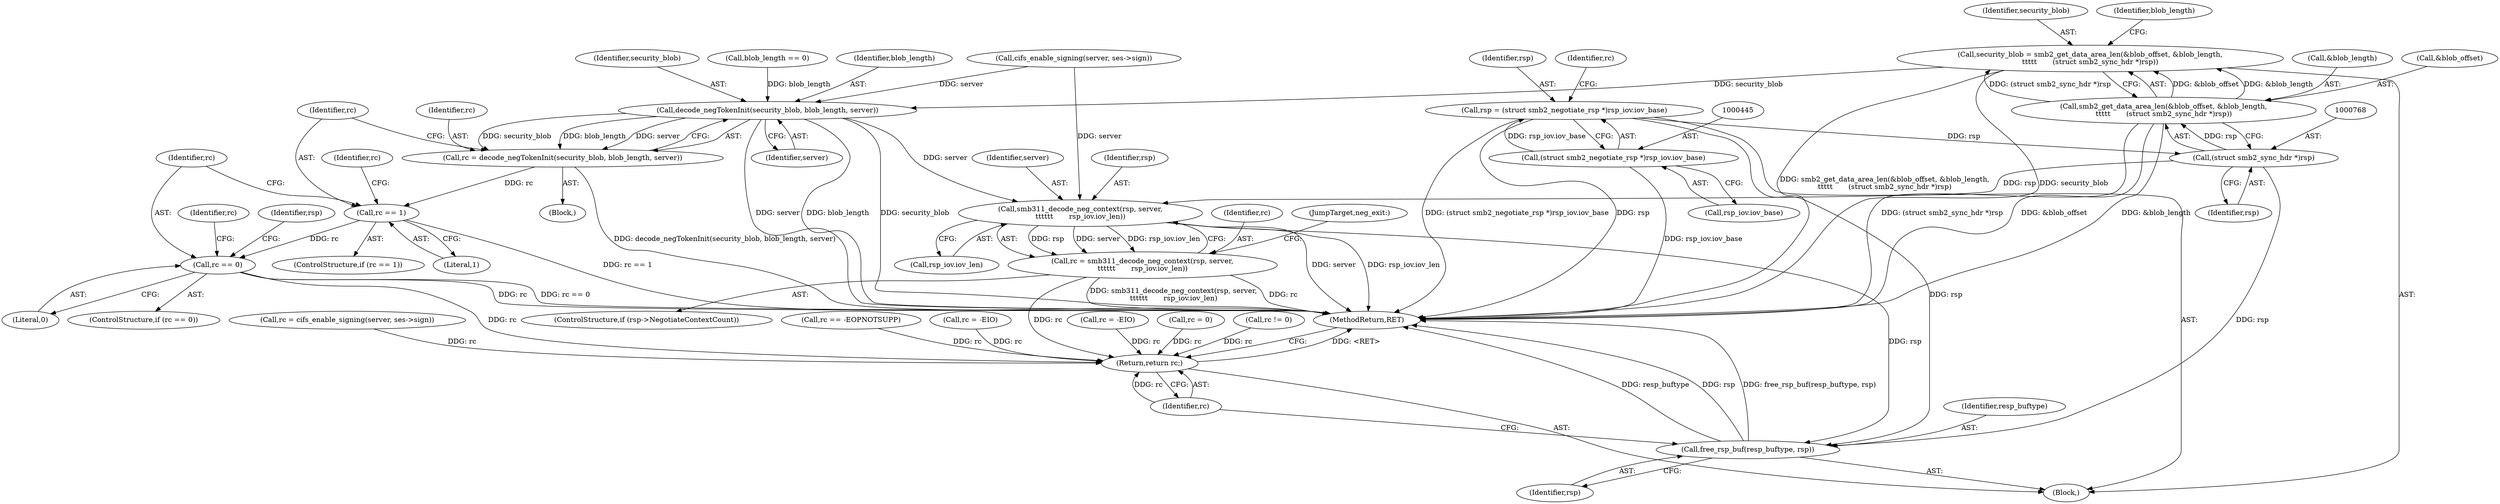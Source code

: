digraph "0_linux_b57a55e2200ede754e4dc9cce4ba9402544b9365@pointer" {
"1000760" [label="(Call,security_blob = smb2_get_data_area_len(&blob_offset, &blob_length,\n\t\t\t\t\t       (struct smb2_sync_hdr *)rsp))"];
"1000762" [label="(Call,smb2_get_data_area_len(&blob_offset, &blob_length,\n\t\t\t\t\t       (struct smb2_sync_hdr *)rsp))"];
"1000767" [label="(Call,(struct smb2_sync_hdr *)rsp)"];
"1000442" [label="(Call,rsp = (struct smb2_negotiate_rsp *)rsp_iov.iov_base)"];
"1000444" [label="(Call,(struct smb2_negotiate_rsp *)rsp_iov.iov_base)"];
"1000798" [label="(Call,decode_negTokenInit(security_blob, blob_length, server))"];
"1000796" [label="(Call,rc = decode_negTokenInit(security_blob, blob_length, server))"];
"1000803" [label="(Call,rc == 1)"];
"1000811" [label="(Call,rc == 0)"];
"1000846" [label="(Return,return rc;)"];
"1000832" [label="(Call,smb311_decode_neg_context(rsp, server,\n\t\t\t\t\t\t       rsp_iov.iov_len))"];
"1000830" [label="(Call,rc = smb311_decode_neg_context(rsp, server,\n\t\t\t\t\t\t       rsp_iov.iov_len))"];
"1000843" [label="(Call,free_rsp_buf(resp_buftype, rsp))"];
"1000762" [label="(Call,smb2_get_data_area_len(&blob_offset, &blob_length,\n\t\t\t\t\t       (struct smb2_sync_hdr *)rsp))"];
"1000442" [label="(Call,rsp = (struct smb2_negotiate_rsp *)rsp_iov.iov_base)"];
"1000830" [label="(Call,rc = smb311_decode_neg_context(rsp, server,\n\t\t\t\t\t\t       rsp_iov.iov_len))"];
"1000811" [label="(Call,rc == 0)"];
"1000444" [label="(Call,(struct smb2_negotiate_rsp *)rsp_iov.iov_base)"];
"1000842" [label="(JumpTarget,neg_exit:)"];
"1000461" [label="(Call,rc != 0)"];
"1000804" [label="(Identifier,rc)"];
"1000802" [label="(ControlStructure,if (rc == 1))"];
"1000796" [label="(Call,rc = decode_negTokenInit(security_blob, blob_length, server))"];
"1000815" [label="(Identifier,rc)"];
"1000826" [label="(ControlStructure,if (rsp->NegotiateContextCount))"];
"1000795" [label="(Block,)"];
"1000765" [label="(Call,&blob_length)"];
"1000114" [label="(Block,)"];
"1000821" [label="(Identifier,rsp)"];
"1000783" [label="(Call,rc = cifs_enable_signing(server, ses->sign))"];
"1000834" [label="(Identifier,server)"];
"1000443" [label="(Identifier,rsp)"];
"1000803" [label="(Call,rc == 1)"];
"1000846" [label="(Return,return rc;)"];
"1000450" [label="(Call,rc == -EOPNOTSUPP)"];
"1000813" [label="(Literal,0)"];
"1000446" [label="(Call,rsp_iov.iov_base)"];
"1000451" [label="(Identifier,rc)"];
"1000798" [label="(Call,decode_negTokenInit(security_blob, blob_length, server))"];
"1000800" [label="(Identifier,blob_length)"];
"1000760" [label="(Call,security_blob = smb2_get_data_area_len(&blob_offset, &blob_length,\n\t\t\t\t\t       (struct smb2_sync_hdr *)rsp))"];
"1000807" [label="(Identifier,rc)"];
"1000771" [label="(Call,blob_length == 0)"];
"1000847" [label="(Identifier,rc)"];
"1000833" [label="(Identifier,rsp)"];
"1000679" [label="(Call,rc = -EIO)"];
"1000831" [label="(Identifier,rc)"];
"1000812" [label="(Identifier,rc)"];
"1000845" [label="(Identifier,rsp)"];
"1000814" [label="(Call,rc = -EIO)"];
"1000848" [label="(MethodReturn,RET)"];
"1000805" [label="(Literal,1)"];
"1000761" [label="(Identifier,security_blob)"];
"1000769" [label="(Identifier,rsp)"];
"1000767" [label="(Call,(struct smb2_sync_hdr *)rsp)"];
"1000797" [label="(Identifier,rc)"];
"1000785" [label="(Call,cifs_enable_signing(server, ses->sign))"];
"1000835" [label="(Call,rsp_iov.iov_len)"];
"1000799" [label="(Identifier,security_blob)"];
"1000810" [label="(ControlStructure,if (rc == 0))"];
"1000772" [label="(Identifier,blob_length)"];
"1000763" [label="(Call,&blob_offset)"];
"1000832" [label="(Call,smb311_decode_neg_context(rsp, server,\n\t\t\t\t\t\t       rsp_iov.iov_len))"];
"1000843" [label="(Call,free_rsp_buf(resp_buftype, rsp))"];
"1000806" [label="(Call,rc = 0)"];
"1000801" [label="(Identifier,server)"];
"1000844" [label="(Identifier,resp_buftype)"];
"1000760" -> "1000114"  [label="AST: "];
"1000760" -> "1000762"  [label="CFG: "];
"1000761" -> "1000760"  [label="AST: "];
"1000762" -> "1000760"  [label="AST: "];
"1000772" -> "1000760"  [label="CFG: "];
"1000760" -> "1000848"  [label="DDG: smb2_get_data_area_len(&blob_offset, &blob_length,\n\t\t\t\t\t       (struct smb2_sync_hdr *)rsp)"];
"1000760" -> "1000848"  [label="DDG: security_blob"];
"1000762" -> "1000760"  [label="DDG: &blob_offset"];
"1000762" -> "1000760"  [label="DDG: &blob_length"];
"1000762" -> "1000760"  [label="DDG: (struct smb2_sync_hdr *)rsp"];
"1000760" -> "1000798"  [label="DDG: security_blob"];
"1000762" -> "1000767"  [label="CFG: "];
"1000763" -> "1000762"  [label="AST: "];
"1000765" -> "1000762"  [label="AST: "];
"1000767" -> "1000762"  [label="AST: "];
"1000762" -> "1000848"  [label="DDG: (struct smb2_sync_hdr *)rsp"];
"1000762" -> "1000848"  [label="DDG: &blob_offset"];
"1000762" -> "1000848"  [label="DDG: &blob_length"];
"1000767" -> "1000762"  [label="DDG: rsp"];
"1000767" -> "1000769"  [label="CFG: "];
"1000768" -> "1000767"  [label="AST: "];
"1000769" -> "1000767"  [label="AST: "];
"1000442" -> "1000767"  [label="DDG: rsp"];
"1000767" -> "1000832"  [label="DDG: rsp"];
"1000767" -> "1000843"  [label="DDG: rsp"];
"1000442" -> "1000114"  [label="AST: "];
"1000442" -> "1000444"  [label="CFG: "];
"1000443" -> "1000442"  [label="AST: "];
"1000444" -> "1000442"  [label="AST: "];
"1000451" -> "1000442"  [label="CFG: "];
"1000442" -> "1000848"  [label="DDG: rsp"];
"1000442" -> "1000848"  [label="DDG: (struct smb2_negotiate_rsp *)rsp_iov.iov_base"];
"1000444" -> "1000442"  [label="DDG: rsp_iov.iov_base"];
"1000442" -> "1000843"  [label="DDG: rsp"];
"1000444" -> "1000446"  [label="CFG: "];
"1000445" -> "1000444"  [label="AST: "];
"1000446" -> "1000444"  [label="AST: "];
"1000444" -> "1000848"  [label="DDG: rsp_iov.iov_base"];
"1000798" -> "1000796"  [label="AST: "];
"1000798" -> "1000801"  [label="CFG: "];
"1000799" -> "1000798"  [label="AST: "];
"1000800" -> "1000798"  [label="AST: "];
"1000801" -> "1000798"  [label="AST: "];
"1000796" -> "1000798"  [label="CFG: "];
"1000798" -> "1000848"  [label="DDG: blob_length"];
"1000798" -> "1000848"  [label="DDG: security_blob"];
"1000798" -> "1000848"  [label="DDG: server"];
"1000798" -> "1000796"  [label="DDG: security_blob"];
"1000798" -> "1000796"  [label="DDG: blob_length"];
"1000798" -> "1000796"  [label="DDG: server"];
"1000771" -> "1000798"  [label="DDG: blob_length"];
"1000785" -> "1000798"  [label="DDG: server"];
"1000798" -> "1000832"  [label="DDG: server"];
"1000796" -> "1000795"  [label="AST: "];
"1000797" -> "1000796"  [label="AST: "];
"1000804" -> "1000796"  [label="CFG: "];
"1000796" -> "1000848"  [label="DDG: decode_negTokenInit(security_blob, blob_length, server)"];
"1000796" -> "1000803"  [label="DDG: rc"];
"1000803" -> "1000802"  [label="AST: "];
"1000803" -> "1000805"  [label="CFG: "];
"1000804" -> "1000803"  [label="AST: "];
"1000805" -> "1000803"  [label="AST: "];
"1000807" -> "1000803"  [label="CFG: "];
"1000812" -> "1000803"  [label="CFG: "];
"1000803" -> "1000848"  [label="DDG: rc == 1"];
"1000803" -> "1000811"  [label="DDG: rc"];
"1000811" -> "1000810"  [label="AST: "];
"1000811" -> "1000813"  [label="CFG: "];
"1000812" -> "1000811"  [label="AST: "];
"1000813" -> "1000811"  [label="AST: "];
"1000815" -> "1000811"  [label="CFG: "];
"1000821" -> "1000811"  [label="CFG: "];
"1000811" -> "1000848"  [label="DDG: rc == 0"];
"1000811" -> "1000848"  [label="DDG: rc"];
"1000811" -> "1000846"  [label="DDG: rc"];
"1000846" -> "1000114"  [label="AST: "];
"1000846" -> "1000847"  [label="CFG: "];
"1000847" -> "1000846"  [label="AST: "];
"1000848" -> "1000846"  [label="CFG: "];
"1000846" -> "1000848"  [label="DDG: <RET>"];
"1000847" -> "1000846"  [label="DDG: rc"];
"1000806" -> "1000846"  [label="DDG: rc"];
"1000679" -> "1000846"  [label="DDG: rc"];
"1000783" -> "1000846"  [label="DDG: rc"];
"1000814" -> "1000846"  [label="DDG: rc"];
"1000461" -> "1000846"  [label="DDG: rc"];
"1000450" -> "1000846"  [label="DDG: rc"];
"1000830" -> "1000846"  [label="DDG: rc"];
"1000832" -> "1000830"  [label="AST: "];
"1000832" -> "1000835"  [label="CFG: "];
"1000833" -> "1000832"  [label="AST: "];
"1000834" -> "1000832"  [label="AST: "];
"1000835" -> "1000832"  [label="AST: "];
"1000830" -> "1000832"  [label="CFG: "];
"1000832" -> "1000848"  [label="DDG: server"];
"1000832" -> "1000848"  [label="DDG: rsp_iov.iov_len"];
"1000832" -> "1000830"  [label="DDG: rsp"];
"1000832" -> "1000830"  [label="DDG: server"];
"1000832" -> "1000830"  [label="DDG: rsp_iov.iov_len"];
"1000785" -> "1000832"  [label="DDG: server"];
"1000832" -> "1000843"  [label="DDG: rsp"];
"1000830" -> "1000826"  [label="AST: "];
"1000831" -> "1000830"  [label="AST: "];
"1000842" -> "1000830"  [label="CFG: "];
"1000830" -> "1000848"  [label="DDG: smb311_decode_neg_context(rsp, server,\n\t\t\t\t\t\t       rsp_iov.iov_len)"];
"1000830" -> "1000848"  [label="DDG: rc"];
"1000843" -> "1000114"  [label="AST: "];
"1000843" -> "1000845"  [label="CFG: "];
"1000844" -> "1000843"  [label="AST: "];
"1000845" -> "1000843"  [label="AST: "];
"1000847" -> "1000843"  [label="CFG: "];
"1000843" -> "1000848"  [label="DDG: free_rsp_buf(resp_buftype, rsp)"];
"1000843" -> "1000848"  [label="DDG: resp_buftype"];
"1000843" -> "1000848"  [label="DDG: rsp"];
}
